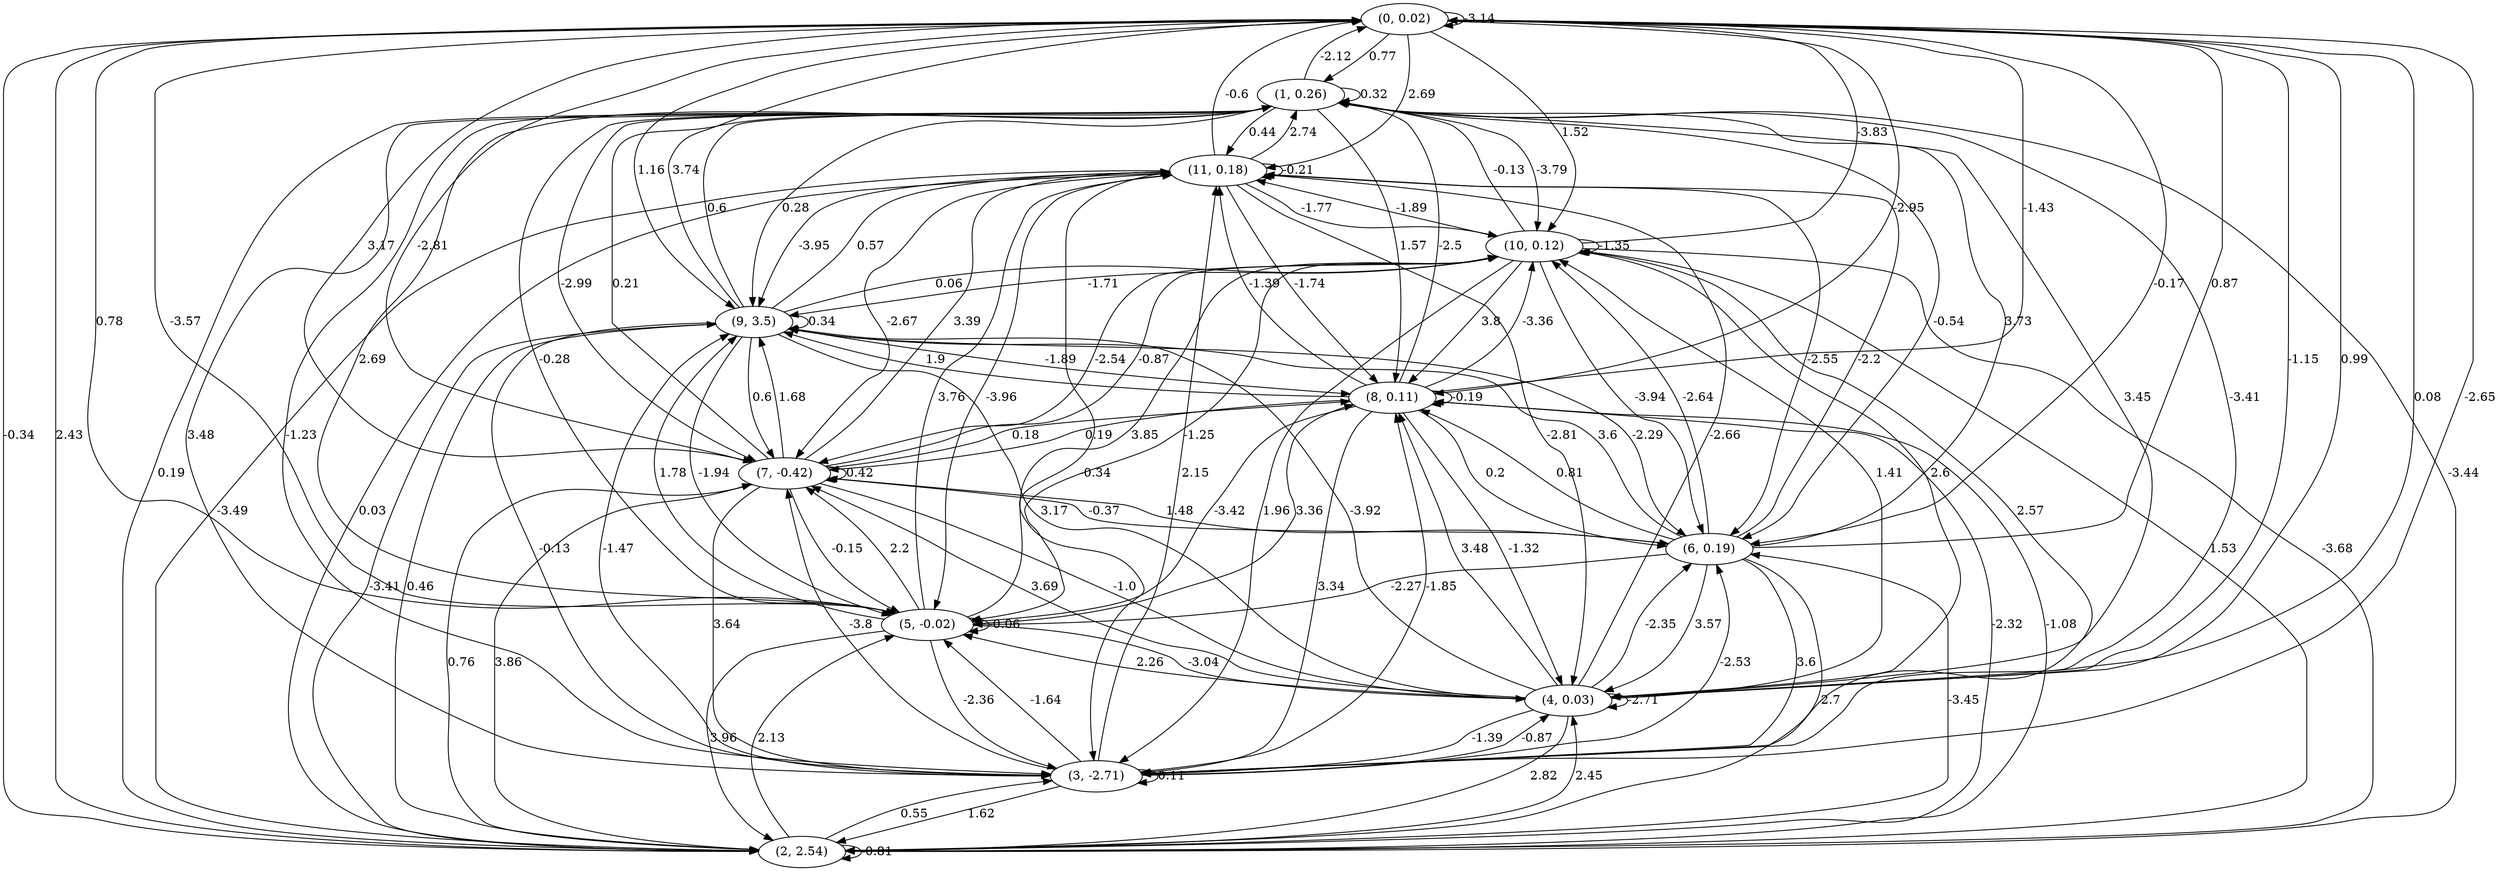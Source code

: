 digraph {
    0 [ label = "(0, 0.02)" ]
    1 [ label = "(1, 0.26)" ]
    2 [ label = "(2, 2.54)" ]
    3 [ label = "(3, -2.71)" ]
    4 [ label = "(4, 0.03)" ]
    5 [ label = "(5, -0.02)" ]
    6 [ label = "(6, 0.19)" ]
    7 [ label = "(7, -0.42)" ]
    8 [ label = "(8, 0.11)" ]
    9 [ label = "(9, 3.5)" ]
    10 [ label = "(10, 0.12)" ]
    11 [ label = "(11, 0.18)" ]
    0 -> 0 [ label = "-3.14" ]
    1 -> 1 [ label = "0.32" ]
    2 -> 2 [ label = "-0.81" ]
    3 -> 3 [ label = "0.11" ]
    4 -> 4 [ label = "-2.71" ]
    5 -> 5 [ label = "-0.06" ]
    7 -> 7 [ label = "0.42" ]
    8 -> 8 [ label = "-0.19" ]
    9 -> 9 [ label = "0.34" ]
    10 -> 10 [ label = "-1.35" ]
    11 -> 11 [ label = "-0.21" ]
    1 -> 0 [ label = "-2.12" ]
    2 -> 0 [ label = "2.43" ]
    3 -> 0 [ label = "-2.65" ]
    4 -> 0 [ label = "-1.15" ]
    5 -> 0 [ label = "0.78" ]
    6 -> 0 [ label = "0.87" ]
    7 -> 0 [ label = "-2.81" ]
    8 -> 0 [ label = "-1.43" ]
    9 -> 0 [ label = "3.74" ]
    10 -> 0 [ label = "-3.83" ]
    11 -> 0 [ label = "-0.6" ]
    0 -> 1 [ label = "0.77" ]
    2 -> 1 [ label = "-3.44" ]
    3 -> 1 [ label = "3.48" ]
    4 -> 1 [ label = "-3.41" ]
    5 -> 1 [ label = "2.69" ]
    6 -> 1 [ label = "3.73" ]
    7 -> 1 [ label = "0.21" ]
    8 -> 1 [ label = "-2.5" ]
    9 -> 1 [ label = "0.6" ]
    10 -> 1 [ label = "-0.13" ]
    11 -> 1 [ label = "2.74" ]
    0 -> 2 [ label = "-0.34" ]
    1 -> 2 [ label = "0.19" ]
    3 -> 2 [ label = "1.62" ]
    4 -> 2 [ label = "2.82" ]
    5 -> 2 [ label = "3.96" ]
    6 -> 2 [ label = "2.7" ]
    7 -> 2 [ label = "0.76" ]
    8 -> 2 [ label = "-2.32" ]
    9 -> 2 [ label = "-3.41" ]
    10 -> 2 [ label = "-3.68" ]
    11 -> 2 [ label = "-3.49" ]
    0 -> 3 [ label = "0.08" ]
    1 -> 3 [ label = "-1.23" ]
    2 -> 3 [ label = "0.55" ]
    4 -> 3 [ label = "-1.39" ]
    5 -> 3 [ label = "-2.36" ]
    6 -> 3 [ label = "3.6" ]
    7 -> 3 [ label = "3.64" ]
    8 -> 3 [ label = "3.34" ]
    9 -> 3 [ label = "-0.13" ]
    10 -> 3 [ label = "1.96" ]
    11 -> 3 [ label = "-0.34" ]
    0 -> 4 [ label = "0.99" ]
    1 -> 4 [ label = "3.45" ]
    2 -> 4 [ label = "2.45" ]
    3 -> 4 [ label = "-0.87" ]
    5 -> 4 [ label = "-3.04" ]
    6 -> 4 [ label = "3.57" ]
    7 -> 4 [ label = "-1.0" ]
    8 -> 4 [ label = "-1.32" ]
    9 -> 4 [ label = "3.17" ]
    10 -> 4 [ label = "2.6" ]
    11 -> 4 [ label = "-2.81" ]
    0 -> 5 [ label = "-3.57" ]
    1 -> 5 [ label = "-0.28" ]
    2 -> 5 [ label = "2.13" ]
    3 -> 5 [ label = "-1.64" ]
    4 -> 5 [ label = "2.26" ]
    6 -> 5 [ label = "-2.27" ]
    7 -> 5 [ label = "-0.15" ]
    8 -> 5 [ label = "-3.42" ]
    9 -> 5 [ label = "-1.94" ]
    10 -> 5 [ label = "-1.25" ]
    11 -> 5 [ label = "-3.96" ]
    0 -> 6 [ label = "-0.17" ]
    1 -> 6 [ label = "-0.54" ]
    2 -> 6 [ label = "-3.45" ]
    3 -> 6 [ label = "-2.53" ]
    4 -> 6 [ label = "-2.35" ]
    7 -> 6 [ label = "1.48" ]
    8 -> 6 [ label = "0.2" ]
    9 -> 6 [ label = "-2.29" ]
    10 -> 6 [ label = "-3.94" ]
    11 -> 6 [ label = "-2.55" ]
    0 -> 7 [ label = "3.17" ]
    1 -> 7 [ label = "-2.99" ]
    2 -> 7 [ label = "3.86" ]
    3 -> 7 [ label = "-3.8" ]
    4 -> 7 [ label = "3.69" ]
    5 -> 7 [ label = "2.2" ]
    6 -> 7 [ label = "-0.37" ]
    8 -> 7 [ label = "0.19" ]
    9 -> 7 [ label = "0.6" ]
    10 -> 7 [ label = "-2.54" ]
    11 -> 7 [ label = "-2.67" ]
    0 -> 8 [ label = "-2.95" ]
    1 -> 8 [ label = "1.57" ]
    2 -> 8 [ label = "-1.08" ]
    3 -> 8 [ label = "-1.85" ]
    4 -> 8 [ label = "3.48" ]
    5 -> 8 [ label = "3.36" ]
    6 -> 8 [ label = "0.81" ]
    7 -> 8 [ label = "0.18" ]
    9 -> 8 [ label = "-1.89" ]
    10 -> 8 [ label = "3.8" ]
    11 -> 8 [ label = "-1.74" ]
    0 -> 9 [ label = "1.16" ]
    1 -> 9 [ label = "0.28" ]
    2 -> 9 [ label = "0.46" ]
    3 -> 9 [ label = "-1.47" ]
    4 -> 9 [ label = "-3.92" ]
    5 -> 9 [ label = "1.78" ]
    6 -> 9 [ label = "3.6" ]
    7 -> 9 [ label = "1.68" ]
    8 -> 9 [ label = "1.9" ]
    10 -> 9 [ label = "-1.71" ]
    11 -> 9 [ label = "-3.95" ]
    0 -> 10 [ label = "1.52" ]
    1 -> 10 [ label = "-3.79" ]
    2 -> 10 [ label = "1.53" ]
    3 -> 10 [ label = "2.57" ]
    4 -> 10 [ label = "1.41" ]
    5 -> 10 [ label = "3.85" ]
    6 -> 10 [ label = "-2.64" ]
    7 -> 10 [ label = "-0.87" ]
    8 -> 10 [ label = "-3.36" ]
    9 -> 10 [ label = "0.06" ]
    11 -> 10 [ label = "-1.77" ]
    0 -> 11 [ label = "2.69" ]
    1 -> 11 [ label = "0.44" ]
    2 -> 11 [ label = "0.03" ]
    3 -> 11 [ label = "2.15" ]
    4 -> 11 [ label = "-2.66" ]
    5 -> 11 [ label = "3.76" ]
    6 -> 11 [ label = "-2.2" ]
    7 -> 11 [ label = "3.39" ]
    8 -> 11 [ label = "-1.39" ]
    9 -> 11 [ label = "0.57" ]
    10 -> 11 [ label = "-1.89" ]
}

